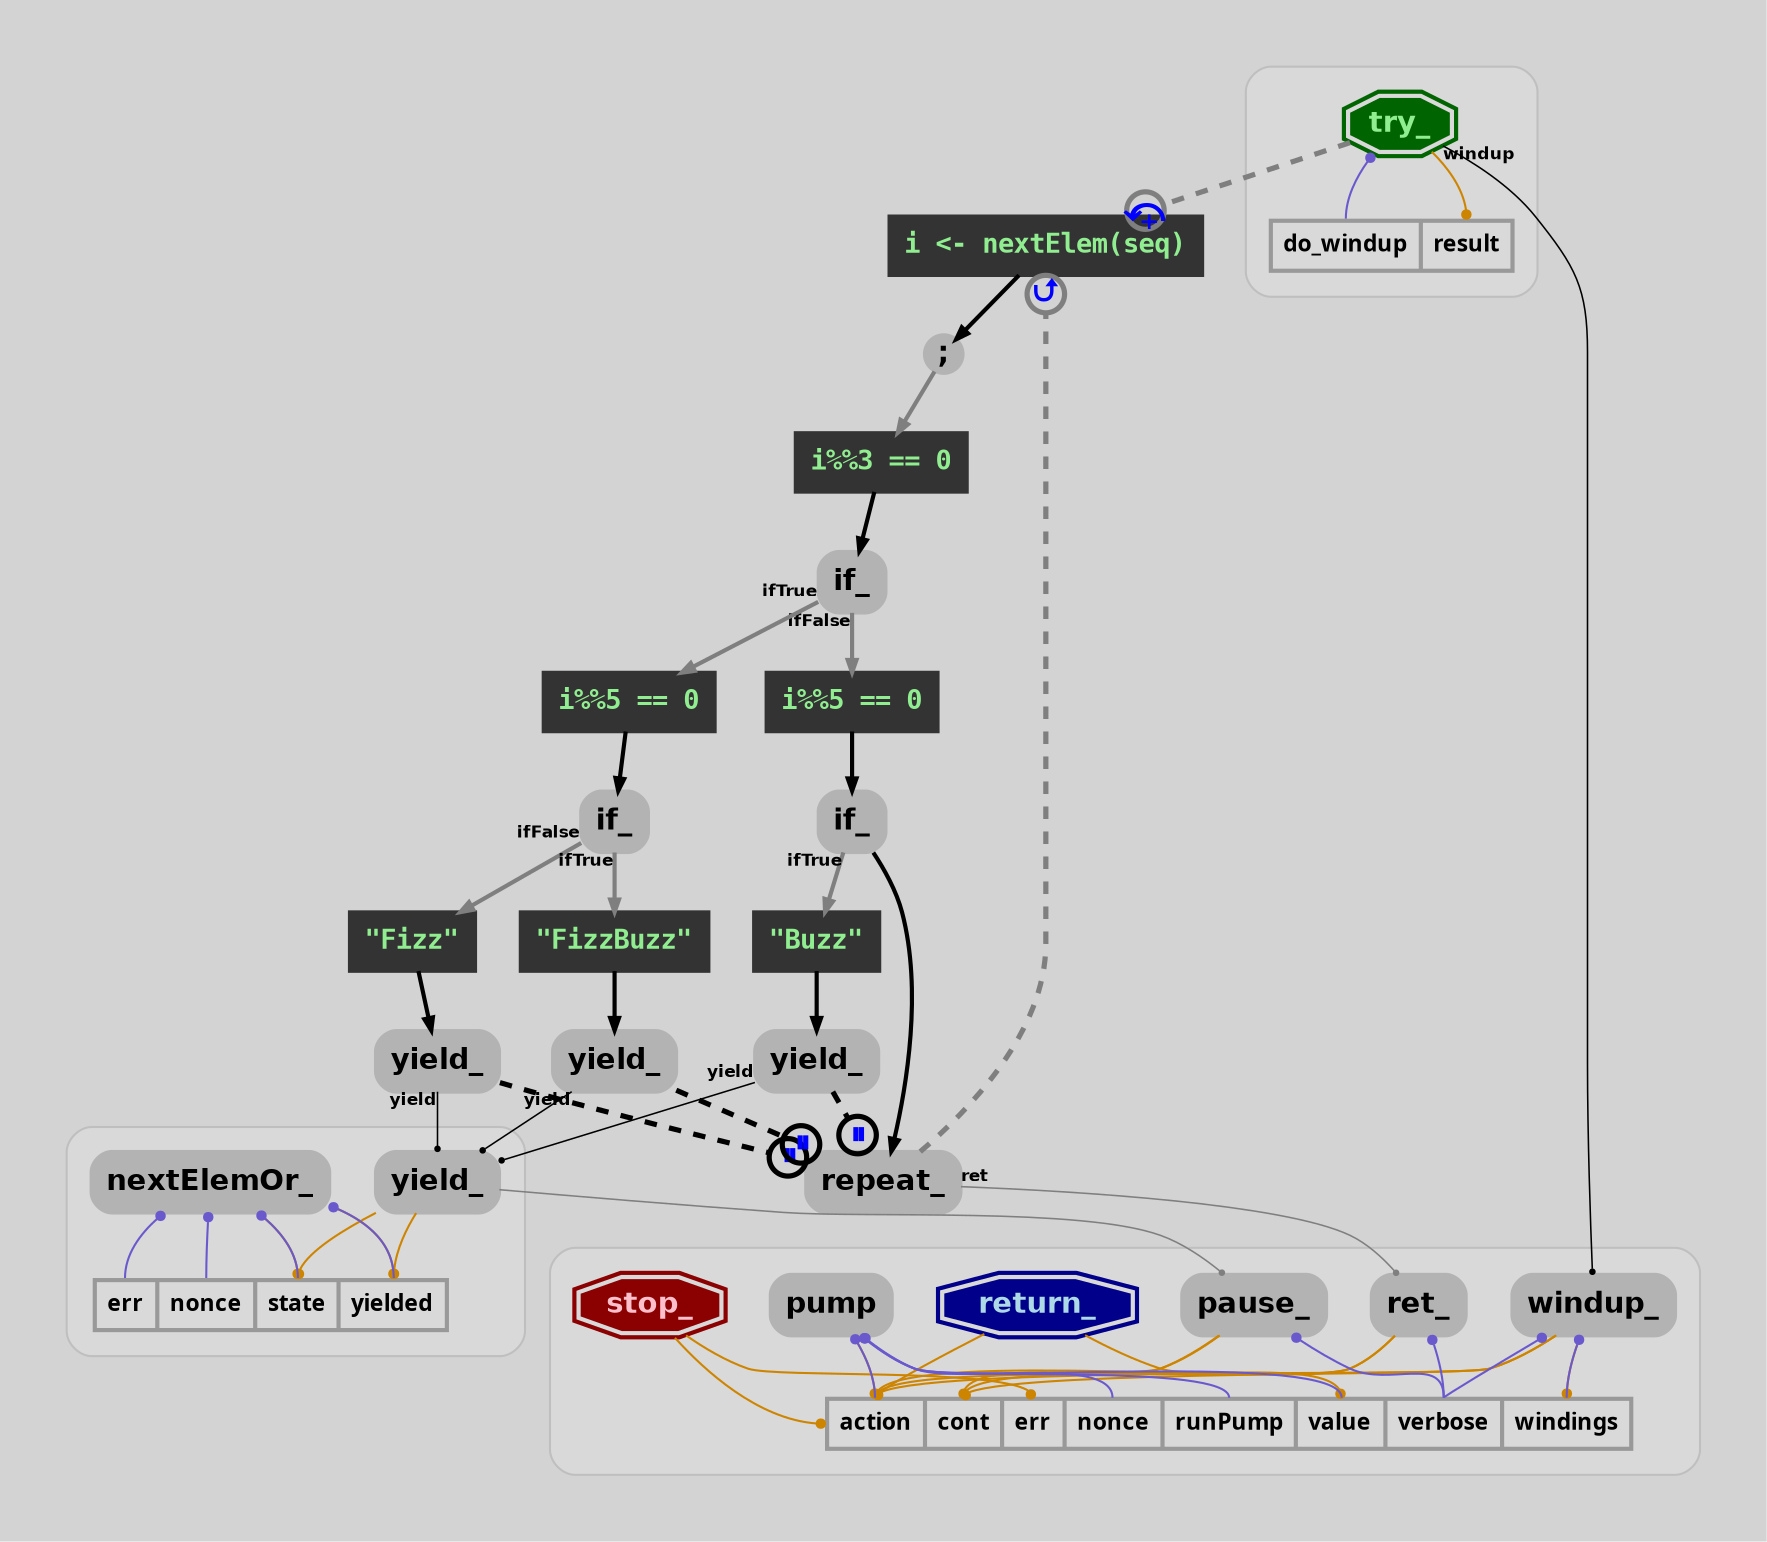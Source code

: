 digraph "G" { 
  bgcolor = "lightgray"
  margin = "0"
  pad = "0.25"
  concentrate = "false"
  nodesep = "0.3"
  ranksep = "0.4"
  newrank = "true"
  clusterrank = "local"
  packmode = "clust"
  labeljust = "l"
  fontname = "DejaVu Sans Mono Book"
  rankdir = "TB"
  fontsize = "14"
  edge [fontname="DejaVu Sans Bold", arrowhead="normal", arrowsize="0.6", fontsize="8"]
  node [fontname="DejaVu Sans Bold", margin="0.1,0.1", shape="box", bgcolor="white", height="0.2", width="0.2", color="gray60", penwidth="2"]
  "..do_expr" [label="i <- nextElem(seq)", fontname="DejaVu Sans Mono Bold", style="filled", fontcolor="lightgreen", fontsize="13", color="gray20", labeljust="l", nojustify="true"]
  "..do_expr.1" [shape="circle", style="filled", color="gray70", fixedsize="true", width="0.25", height="0.25", label=";"]
  "..do_expr.2" [label="i%%3 == 0", fontname="DejaVu Sans Mono Bold", style="filled", fontcolor="lightgreen", fontsize="13", color="gray20", labeljust="l", nojustify="true"]
  "..do_expr.3" [label="if_", style="filled,rounded", color="gray70"]
  "..do_expr.3.ifFalse" [label="i%%5 == 0", fontname="DejaVu Sans Mono Bold", style="filled", fontcolor="lightgreen", fontsize="13", color="gray20", labeljust="l", nojustify="true"]
  "..do_expr.3.ifFalse.1" [label="if_", style="filled,rounded", color="gray70"]
  "..do_expr.3.ifFalse.1.ifTrue" [label="\"Buzz\"", fontname="DejaVu Sans Mono Bold", style="filled", fontcolor="lightgreen", fontsize="13", color="gray20", labeljust="l", nojustify="true"]
  "..do_expr.3.ifFalse.1.ifTrue.1" [label="yield_", style="filled,rounded", color="gray70"]
  "..do_expr.3.ifTrue" [label="i%%5 == 0", fontname="DejaVu Sans Mono Bold", style="filled", fontcolor="lightgreen", fontsize="13", color="gray20", labeljust="l", nojustify="true"]
  "..do_expr.3.ifTrue.1" [label="if_", style="filled,rounded", color="gray70"]
  "..do_expr.3.ifTrue.1.ifFalse" [label="\"Fizz\"", fontname="DejaVu Sans Mono Bold", style="filled", fontcolor="lightgreen", fontsize="13", color="gray20", labeljust="l", nojustify="true"]
  "..do_expr.3.ifTrue.1.ifFalse.1" [label="yield_", style="filled,rounded", color="gray70"]
  "..do_expr.3.ifTrue.1.ifTrue" [label="\"FizzBuzz\"", fontname="DejaVu Sans Mono Bold", style="filled", fontcolor="lightgreen", fontsize="13", color="gray20", labeljust="l", nojustify="true"]
  "..do_expr.3.ifTrue.1.ifTrue.1" [label="yield_", style="filled,rounded", color="gray70"]
  subgraph "cluster1_ctx...do_expr.3.ifTrue.1.ifTrue.1.yield" { 
    margin = "6"
    style = "invis"
    subgraph "cluster_ctx...do_expr.3.ifTrue.1.ifTrue.1.yield" { 
      label = ""
      shape = "box"
      style = "rounded"
      bgcolor = "gray85"
      margin = "12"
      penwidth = "1"
      color = "gray75"
      "..do_expr.3.ifTrue.1.ifTrue.1.yield" [label="yield_", style="filled,rounded", color="gray70"]
      "nextElemOr" [label="nextElemOr_", style="filled,rounded", color="gray70"]
      "ctx...do_expr.3.ifTrue.1.ifTrue.1.yield_var" [shape="record", label="<err>err|<nonce>nonce|<state>state|<yielded>yielded", fontsize="11", fontname="DevaVu Sans Mono Bold", margin="0.08"]
      "ctx...do_expr.3.ifTrue.1.ifTrue.1.yield_var":err -> "nextElemOr" [penwidth="1", color="slateblue3", arrowsize="0.5", arrowhead="dot", concentrate="true", constrain="false"]
      "ctx...do_expr.3.ifTrue.1.ifTrue.1.yield_var":nonce -> "nextElemOr" [penwidth="1", color="slateblue3", arrowsize="0.5", arrowhead="dot", concentrate="true", constrain="false"]
      "ctx...do_expr.3.ifTrue.1.ifTrue.1.yield_var":state -> "nextElemOr" [penwidth="1", color="slateblue3", arrowsize="0.5", arrowhead="dot", concentrate="true", constrain="false"]
      "ctx...do_expr.3.ifTrue.1.ifTrue.1.yield_var":yielded -> "nextElemOr" [penwidth="1", color="slateblue3", arrowsize="0.5", arrowhead="dot", concentrate="true", constrain="false"]
      "nextElemOr" -> "ctx...do_expr.3.ifTrue.1.ifTrue.1.yield_var":state [penwidth="1", color="orange3", arrowsize="0.5", arrowhead="dot", concentrate="true", constrain="false"]
      "nextElemOr" -> "ctx...do_expr.3.ifTrue.1.ifTrue.1.yield_var":yielded [penwidth="1", color="orange3", arrowsize="0.5", arrowhead="dot", concentrate="true", constrain="false"]
      "..do_expr.3.ifTrue.1.ifTrue.1.yield" -> "ctx...do_expr.3.ifTrue.1.ifTrue.1.yield_var":state [penwidth="1", color="orange3", arrowsize="0.5", arrowhead="dot", concentrate="true", constrain="false"]
      "..do_expr.3.ifTrue.1.ifTrue.1.yield" -> "ctx...do_expr.3.ifTrue.1.ifTrue.1.yield_var":yielded [penwidth="1", color="orange3", arrowsize="0.5", arrowhead="dot", concentrate="true", constrain="false"]
    }
  }
  "..do_expr.3.ifTrue.1.ifTrue.2" [label="repeat_", style="filled,rounded", color="gray70"]
  subgraph "cluster1_ctx...do_expr.3.ifTrue.1.ifTrue.2.ret" { 
    margin = "6"
    style = "invis"
    subgraph "cluster_ctx...do_expr.3.ifTrue.1.ifTrue.2.ret" { 
      label = ""
      shape = "box"
      style = "rounded"
      bgcolor = "gray85"
      margin = "12"
      penwidth = "1"
      color = "gray75"
      "..do_expr.3.ifTrue.1.ifTrue.1.yield.pause" [label="pause_", style="filled,rounded", color="gray70"]
      "..do_expr.3.ifTrue.1.ifTrue.2.ret" [label="ret_", style="filled,rounded", color="gray70"]
      "..windup" [label="windup_", style="filled,rounded", color="gray70"]
      "RETURN" [label="return_", style="filled,rounded", color="gray70", shape="doubleoctagon", color="darkblue", style="filled", fontcolor="lightblue", margin="0,0", fixedsize="false"]
      "STOP" [label="stop_", style="filled,rounded", color="gray70", shape="doubleoctagon", color="darkred", style="filled", fontcolor="pink", margin="0,0", fixedsize="false"]
      "pump" [label="pump", style="filled,rounded", color="gray70"]
      "ctx...do_expr.3.ifTrue.1.ifTrue.2.ret_var" [shape="record", label="<action>action|<cont>cont|<err>err|<nonce>nonce|<runPump>runPump|<value>value|<verbose>verbose|<windings>windings", fontsize="11", fontname="DevaVu Sans Mono Bold", margin="0.08"]
      "RETURN" -> "ctx...do_expr.3.ifTrue.1.ifTrue.2.ret_var":action [penwidth="1", color="orange3", arrowsize="0.5", arrowhead="dot", concentrate="true", constrain="false"]
      "RETURN" -> "ctx...do_expr.3.ifTrue.1.ifTrue.2.ret_var":value [penwidth="1", color="orange3", arrowsize="0.5", arrowhead="dot", concentrate="true", constrain="false"]
      "ctx...do_expr.3.ifTrue.1.ifTrue.2.ret_var":verbose -> "..do_expr.3.ifTrue.1.ifTrue.1.yield.pause" [penwidth="1", color="slateblue3", arrowsize="0.5", arrowhead="dot", concentrate="true", constrain="false"]
      "..do_expr.3.ifTrue.1.ifTrue.1.yield.pause" -> "ctx...do_expr.3.ifTrue.1.ifTrue.2.ret_var":action [penwidth="1", color="orange3", arrowsize="0.5", arrowhead="dot", concentrate="true", constrain="false"]
      "..do_expr.3.ifTrue.1.ifTrue.1.yield.pause" -> "ctx...do_expr.3.ifTrue.1.ifTrue.2.ret_var":cont [penwidth="1", color="orange3", arrowsize="0.5", arrowhead="dot", concentrate="true", constrain="false"]
      "ctx...do_expr.3.ifTrue.1.ifTrue.2.ret_var":verbose -> "..windup" [penwidth="1", color="slateblue3", arrowsize="0.5", arrowhead="dot", concentrate="true", constrain="false"]
      "ctx...do_expr.3.ifTrue.1.ifTrue.2.ret_var":windings -> "..windup" [penwidth="1", color="slateblue3", arrowsize="0.5", arrowhead="dot", concentrate="true", constrain="false"]
      "..windup" -> "ctx...do_expr.3.ifTrue.1.ifTrue.2.ret_var":action [penwidth="1", color="orange3", arrowsize="0.5", arrowhead="dot", concentrate="true", constrain="false"]
      "..windup" -> "ctx...do_expr.3.ifTrue.1.ifTrue.2.ret_var":cont [penwidth="1", color="orange3", arrowsize="0.5", arrowhead="dot", concentrate="true", constrain="false"]
      "..windup" -> "ctx...do_expr.3.ifTrue.1.ifTrue.2.ret_var":windings [penwidth="1", color="orange3", arrowsize="0.5", arrowhead="dot", concentrate="true", constrain="false"]
      "ctx...do_expr.3.ifTrue.1.ifTrue.2.ret_var":action -> "pump" [penwidth="1", color="slateblue3", arrowsize="0.5", arrowhead="dot", concentrate="true", constrain="false"]
      "ctx...do_expr.3.ifTrue.1.ifTrue.2.ret_var":nonce -> "pump" [penwidth="1", color="slateblue3", arrowsize="0.5", arrowhead="dot", concentrate="true", constrain="false"]
      "ctx...do_expr.3.ifTrue.1.ifTrue.2.ret_var":runPump -> "pump" [penwidth="1", color="slateblue3", arrowsize="0.5", arrowhead="dot", concentrate="true", constrain="false"]
      "ctx...do_expr.3.ifTrue.1.ifTrue.2.ret_var":value -> "pump" [penwidth="1", color="slateblue3", arrowsize="0.5", arrowhead="dot", concentrate="true", constrain="false"]
      "pump" -> "ctx...do_expr.3.ifTrue.1.ifTrue.2.ret_var":action [penwidth="1", color="orange3", arrowsize="0.5", arrowhead="dot", concentrate="true", constrain="false"]
      "STOP" -> "ctx...do_expr.3.ifTrue.1.ifTrue.2.ret_var":action [penwidth="1", color="orange3", arrowsize="0.5", arrowhead="dot", concentrate="true", constrain="false"]
      "STOP" -> "ctx...do_expr.3.ifTrue.1.ifTrue.2.ret_var":err [penwidth="1", color="orange3", arrowsize="0.5", arrowhead="dot", concentrate="true", constrain="false"]
      "ctx...do_expr.3.ifTrue.1.ifTrue.2.ret_var":verbose -> "..do_expr.3.ifTrue.1.ifTrue.2.ret" [penwidth="1", color="slateblue3", arrowsize="0.5", arrowhead="dot", concentrate="true", constrain="false"]
      "..do_expr.3.ifTrue.1.ifTrue.2.ret" -> "ctx...do_expr.3.ifTrue.1.ifTrue.2.ret_var":action [penwidth="1", color="orange3", arrowsize="0.5", arrowhead="dot", concentrate="true", constrain="false"]
      "..do_expr.3.ifTrue.1.ifTrue.2.ret" -> "ctx...do_expr.3.ifTrue.1.ifTrue.2.ret_var":cont [penwidth="1", color="orange3", arrowsize="0.5", arrowhead="dot", concentrate="true", constrain="false"]
    }
  }
  subgraph "cluster1_ctx.START" { 
    margin = "6"
    style = "invis"
    subgraph "cluster_ctx.START" { 
      label = ""
      shape = "box"
      style = "rounded"
      bgcolor = "gray85"
      margin = "12"
      penwidth = "1"
      color = "gray75"
      "START" [label="try_", style="filled,rounded", color="gray70", shape="doubleoctagon", color="darkgreen", style="filled", fontcolor="lightgreen", margin="0,0", fixedsize="false", pos="1,1"]
      "ctx.START_var" [shape="record", label="<do_windup>do_windup|<result>result", fontsize="11", fontname="DevaVu Sans Mono Bold", margin="0.08"]
      "ctx.START_var":do_windup -> "START" [penwidth="1", color="slateblue3", arrowsize="0.5", arrowhead="dot", concentrate="true", constrain="false"]
      "START" -> "ctx.START_var":result [penwidth="1", color="orange3", arrowsize="0.5", arrowhead="dot", concentrate="true", constrain="false"]
    }
  }
  "..do_expr" -> "..do_expr.1" [taillabel="", color="black", arrowhead="normal", penwidth="2", concentrate="true"]
  "..do_expr.1" -> "..do_expr.2" [taillabel="", color="gray50", arrowhead="normal", penwidth="2", concentrate="true"]
  "..do_expr.2" -> "..do_expr.3" [taillabel="", color="black", arrowhead="normal", penwidth="2", concentrate="true"]
  "..do_expr.3" -> "..do_expr.3.ifFalse" [taillabel="ifFalse", color="gray50", arrowhead="normal", penwidth="2", concentrate="true"]
  "..do_expr.3" -> "..do_expr.3.ifTrue" [taillabel="ifTrue", color="gray50", arrowhead="normal", penwidth="2", concentrate="true"]
  "..do_expr.3.ifFalse" -> "..do_expr.3.ifFalse.1" [taillabel="", color="black", arrowhead="normal", penwidth="2", concentrate="true"]
  "..do_expr.3.ifFalse.1" -> "..do_expr.3.ifFalse.1.ifTrue" [taillabel="ifTrue", color="gray50", arrowhead="normal", penwidth="2", concentrate="true"]
  "..do_expr.3.ifFalse.1" -> "..do_expr.3.ifTrue.1.ifTrue.2" [taillabel="", color="black", arrowhead="normal", penwidth="2", concentrate="true"]
  "..do_expr.3.ifFalse.1.ifTrue" -> "..do_expr.3.ifFalse.1.ifTrue.1" [taillabel="", color="black", arrowhead="normal", penwidth="2", concentrate="true"]
  "..do_expr.3.ifFalse.1.ifTrue.1" -> "..do_expr.3.ifTrue.1.ifTrue.1.yield" [taillabel="yield", color="black", penwidth="0.75", arrowhead="dot", arrowsize="0.3", concentrate="true", constrain="false"]
  "..do_expr.3.ifFalse.1.ifTrue.1" -> "..do_expr.3.ifTrue.1.ifTrue.2" [taillabel="", color="black", style="dashed", penwidth="2.5", constrain="false", concentrate="false", arrowhead="odot", taillabel=" ", labelangle="0", fontsize="15", arrowsize="2.25", labeldistance="0.9", fontcolor="blue", headlabel="⏸", labeldistance="0.8"]
  "..do_expr.3.ifTrue" -> "..do_expr.3.ifTrue.1" [taillabel="", color="black", arrowhead="normal", penwidth="2", concentrate="true"]
  "..do_expr.3.ifTrue.1" -> "..do_expr.3.ifTrue.1.ifFalse" [taillabel="ifFalse", color="gray50", arrowhead="normal", penwidth="2", concentrate="true"]
  "..do_expr.3.ifTrue.1" -> "..do_expr.3.ifTrue.1.ifTrue" [taillabel="ifTrue", color="gray50", arrowhead="normal", penwidth="2", concentrate="true"]
  "..do_expr.3.ifTrue.1.ifFalse" -> "..do_expr.3.ifTrue.1.ifFalse.1" [taillabel="", color="black", arrowhead="normal", penwidth="2", concentrate="true"]
  "..do_expr.3.ifTrue.1.ifFalse.1" -> "..do_expr.3.ifTrue.1.ifTrue.1.yield" [taillabel="yield", color="black", penwidth="0.75", arrowhead="dot", arrowsize="0.3", concentrate="true", constrain="false"]
  "..do_expr.3.ifTrue.1.ifFalse.1" -> "..do_expr.3.ifTrue.1.ifTrue.2" [taillabel="", color="black", style="dashed", penwidth="2.5", constrain="false", concentrate="false", arrowhead="odot", taillabel=" ", labelangle="0", fontsize="15", arrowsize="2.25", labeldistance="0.9", fontcolor="blue", headlabel="⏸", labeldistance="0.8"]
  "..do_expr.3.ifTrue.1.ifTrue" -> "..do_expr.3.ifTrue.1.ifTrue.1" [taillabel="", color="black", arrowhead="normal", penwidth="2", concentrate="true"]
  "..do_expr.3.ifTrue.1.ifTrue.1" -> "..do_expr.3.ifTrue.1.ifTrue.1.yield" [taillabel="yield", color="black", penwidth="0.75", arrowhead="dot", arrowsize="0.3", concentrate="true", constrain="false"]
  "..do_expr.3.ifTrue.1.ifTrue.1" -> "..do_expr.3.ifTrue.1.ifTrue.2" [taillabel="", color="black", style="dashed", penwidth="2.5", constrain="false", concentrate="false", arrowhead="odot", taillabel=" ", labelangle="0", fontsize="15", arrowsize="2.25", labeldistance="0.9", fontcolor="blue", headlabel="⏸", labeldistance="0.8"]
  "..do_expr.3.ifTrue.1.ifTrue.1.yield" -> "..do_expr.3.ifTrue.1.ifTrue.1.yield.pause" [taillabel="", color="gray50", penwidth="0.75", arrowhead="dot", arrowsize="0.3", concentrate="true", constrain="false"]
  "..do_expr.3.ifTrue.1.ifTrue.2" -> "..do_expr" [taillabel="begin", color="gray50", style="dashed", penwidth="2.5", constrain="false", concentrate="false", arrowhead="odot", taillabel=" ", labelangle="0", fontsize="15", arrowsize="2.25", labeldistance="0.9", fontcolor="blue", headlabel="⮍"]
  "..do_expr.3.ifTrue.1.ifTrue.2" -> "..do_expr.3.ifTrue.1.ifTrue.2.ret" [taillabel="ret", color="gray50", penwidth="0.75", arrowhead="dot", arrowsize="0.3", concentrate="true", constrain="false"]
  "START" -> "..do_expr" [taillabel="do_expr", color="gray50", style="dashed", penwidth="2.5", constrain="false", concentrate="false", arrowhead="odot", taillabel=" ", labelangle="0", fontsize="15", arrowsize="2.25", labeldistance="0.9", fontcolor="blue", headlabel="⤽", fontsize="20"]
  "START" -> "..windup" [taillabel="windup", color="black", penwidth="0.75", arrowhead="dot", arrowsize="0.3", concentrate="true", constrain="false"]
}
